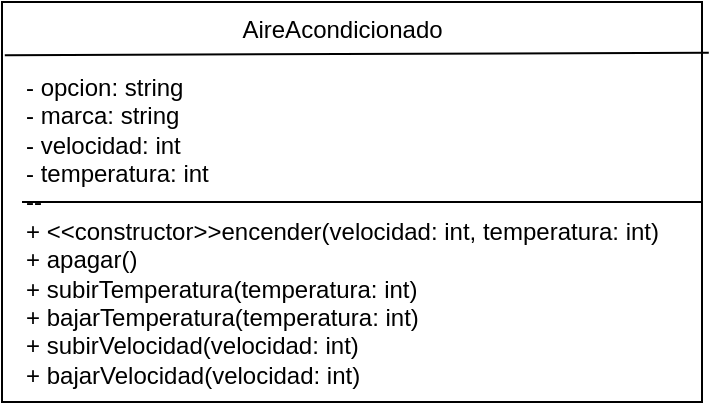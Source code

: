 <mxfile>
    <diagram id="mk_sEhH0-rT4Mkz3eChy" name="Página-1">
        <mxGraphModel dx="484" dy="430" grid="1" gridSize="10" guides="1" tooltips="1" connect="1" arrows="1" fold="1" page="1" pageScale="1" pageWidth="827" pageHeight="1169" math="0" shadow="0">
            <root>
                <mxCell id="0"/>
                <mxCell id="1" parent="0"/>
                <mxCell id="5" value="" style="rounded=0;whiteSpace=wrap;html=1;" vertex="1" parent="1">
                    <mxGeometry x="120" y="120" width="350" height="200" as="geometry"/>
                </mxCell>
                <mxCell id="2" value="&lt;div style=&quot;text-align: center&quot;&gt;&lt;span&gt;AireAcondicionado&lt;/span&gt;&lt;/div&gt;&lt;br&gt;- opcion: string&lt;br&gt;- marca: string&lt;br&gt;- velocidad: int&lt;br&gt;- temperatura: int&lt;br&gt;--&lt;br&gt;+ &amp;lt;&amp;lt;constructor&amp;gt;&amp;gt;encender(velocidad: int, temperatura: int)&lt;br&gt;+ apagar()&lt;br&gt;+ subirTemperatura(temperatura: int)&lt;br&gt;+ bajarTemperatura(temperatura: int)&lt;br&gt;+ subirVelocidad(velocidad: int)&lt;br&gt;+ bajarVelocidad(velocidad: int)" style="text;whiteSpace=wrap;html=1;" vertex="1" parent="1">
                    <mxGeometry x="130" y="120" width="340" height="200" as="geometry"/>
                </mxCell>
                <mxCell id="3" value="" style="endArrow=none;html=1;exitX=0;exitY=0.5;exitDx=0;exitDy=0;entryX=1;entryY=0.5;entryDx=0;entryDy=0;" edge="1" parent="1" source="2" target="2">
                    <mxGeometry width="50" height="50" relative="1" as="geometry">
                        <mxPoint x="260" y="250" as="sourcePoint"/>
                        <mxPoint x="310" y="200" as="targetPoint"/>
                    </mxGeometry>
                </mxCell>
                <mxCell id="4" value="" style="endArrow=none;html=1;exitX=0.004;exitY=0.133;exitDx=0;exitDy=0;exitPerimeter=0;entryX=1.01;entryY=0.127;entryDx=0;entryDy=0;entryPerimeter=0;" edge="1" parent="1" source="5" target="2">
                    <mxGeometry width="50" height="50" relative="1" as="geometry">
                        <mxPoint x="260" y="250" as="sourcePoint"/>
                        <mxPoint x="470" y="150" as="targetPoint"/>
                    </mxGeometry>
                </mxCell>
            </root>
        </mxGraphModel>
    </diagram>
</mxfile>